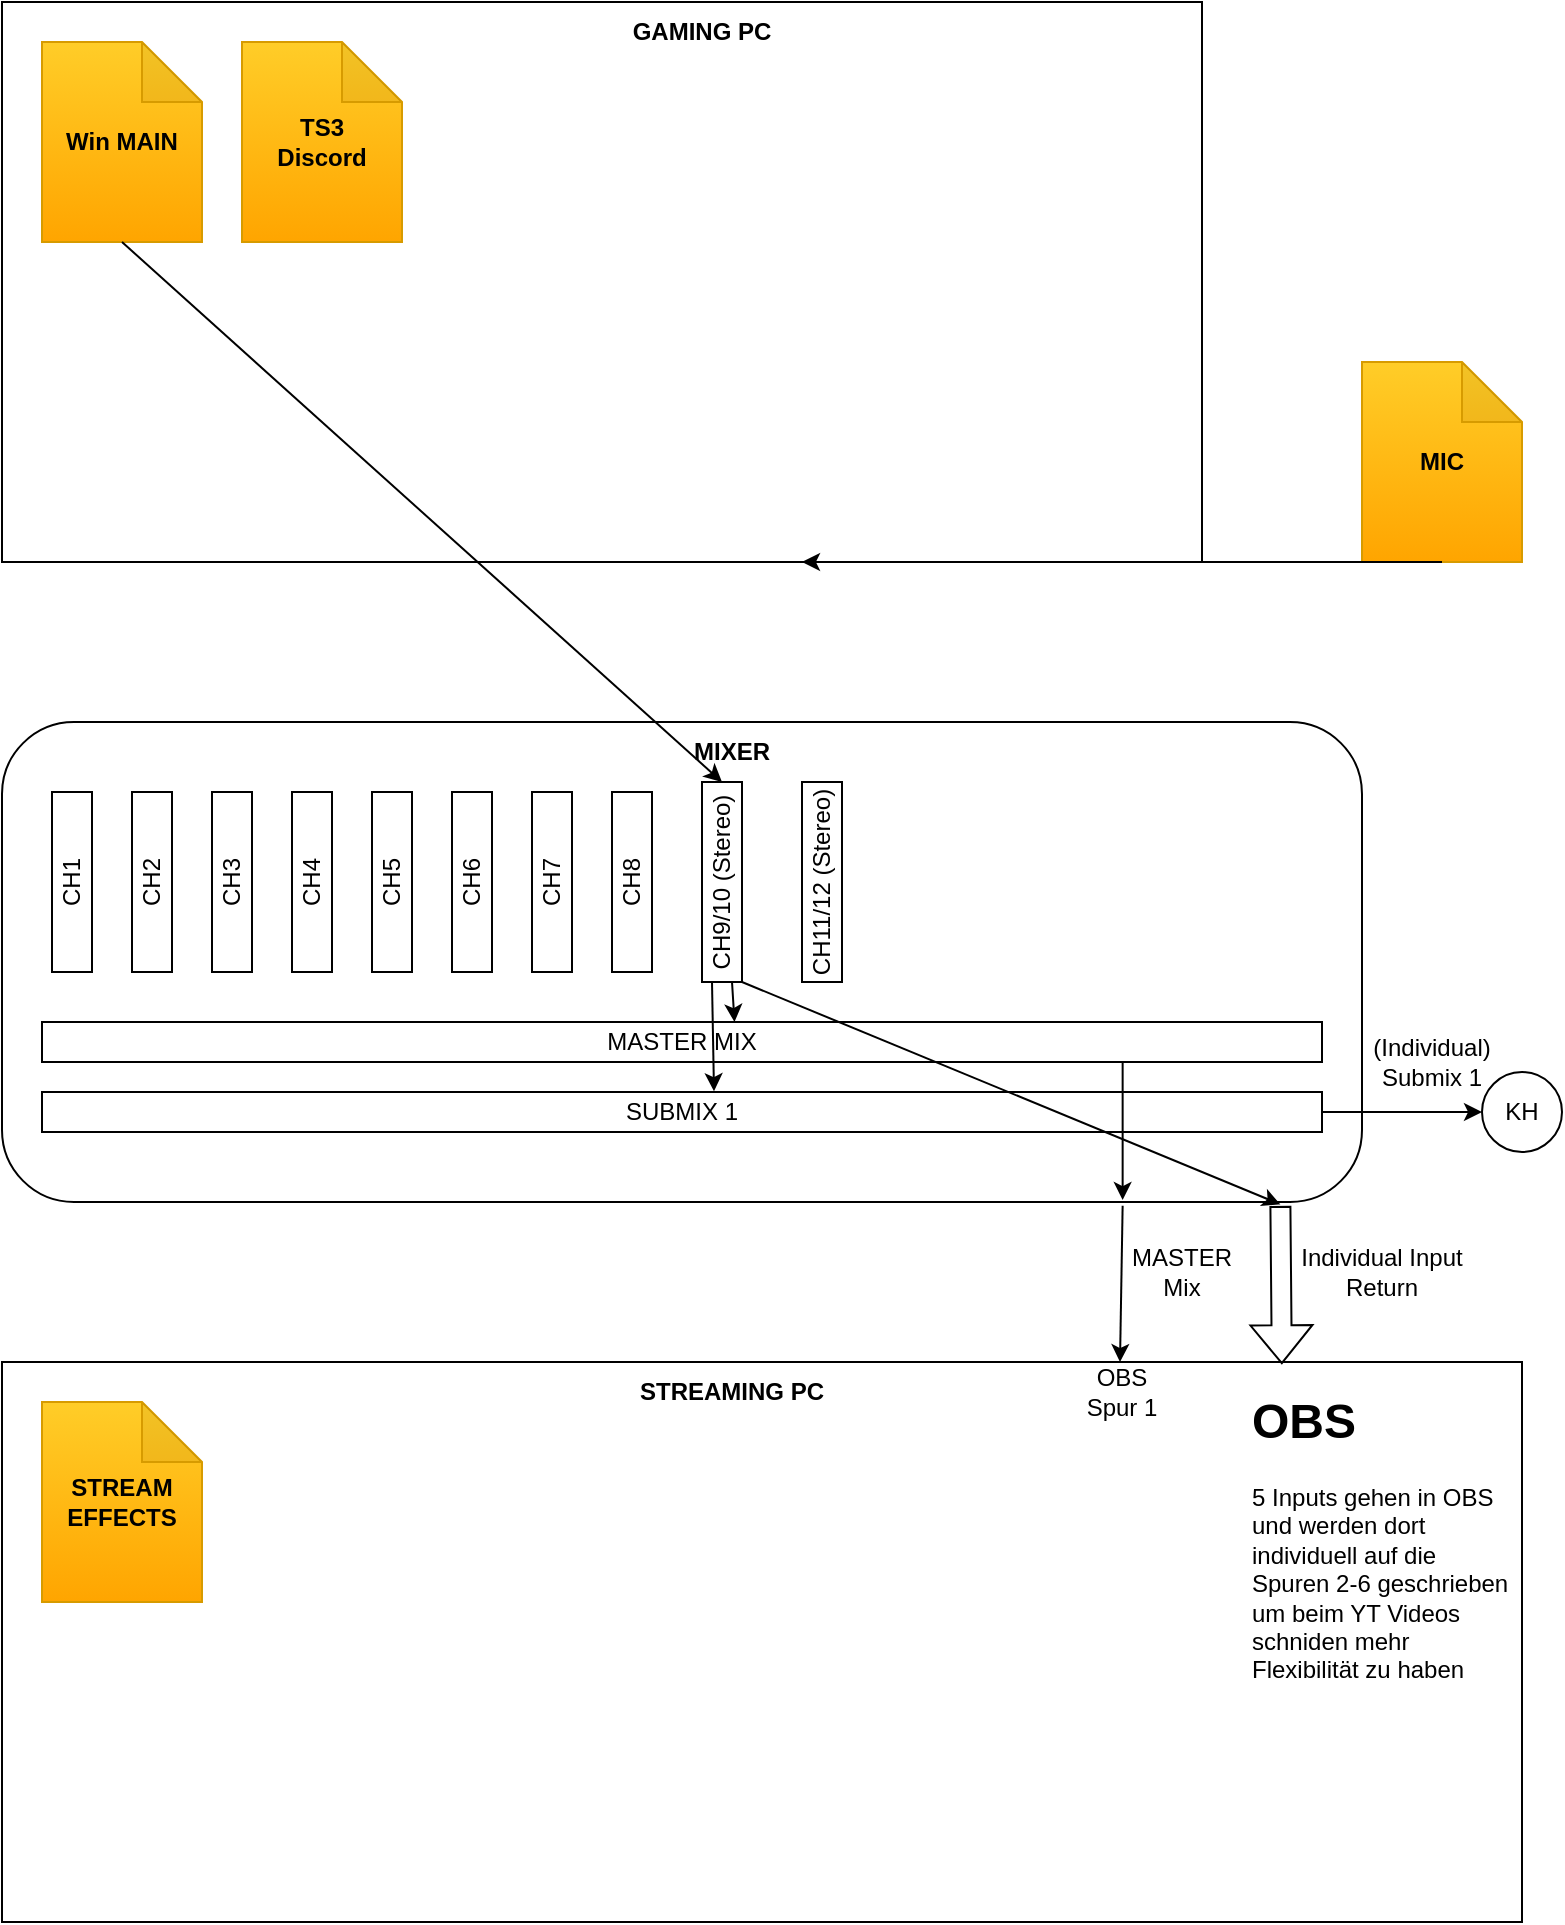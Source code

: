 <mxfile version="16.6.0" type="github">
  <diagram id="nAITRXOxQYgIMh2aRWDa" name="Page-1">
    <mxGraphModel dx="751" dy="275" grid="1" gridSize="10" guides="1" tooltips="1" connect="1" arrows="1" fold="1" page="1" pageScale="1" pageWidth="827" pageHeight="1169" math="0" shadow="0">
      <root>
        <mxCell id="0" />
        <mxCell id="1" parent="0" />
        <mxCell id="l_2UNXWWoVPSc3BDSIuR-1" value="" style="rounded=0;whiteSpace=wrap;html=1;" parent="1" vertex="1">
          <mxGeometry x="40" y="40" width="600" height="280" as="geometry" />
        </mxCell>
        <mxCell id="l_2UNXWWoVPSc3BDSIuR-2" value="&lt;b&gt;Win MAIN&lt;/b&gt;" style="shape=note;whiteSpace=wrap;html=1;backgroundOutline=1;darkOpacity=0.05;fillColor=#ffcd28;gradientColor=#ffa500;strokeColor=#d79b00;" parent="1" vertex="1">
          <mxGeometry x="60" y="60" width="80" height="100" as="geometry" />
        </mxCell>
        <mxCell id="l_2UNXWWoVPSc3BDSIuR-3" value="" style="rounded=0;whiteSpace=wrap;html=1;" parent="1" vertex="1">
          <mxGeometry x="40" y="720" width="760" height="280" as="geometry" />
        </mxCell>
        <mxCell id="l_2UNXWWoVPSc3BDSIuR-4" value="&lt;b&gt;GAMING PC&lt;/b&gt;" style="text;html=1;strokeColor=none;fillColor=none;align=center;verticalAlign=middle;whiteSpace=wrap;rounded=0;" parent="1" vertex="1">
          <mxGeometry x="350" y="40" width="80" height="30" as="geometry" />
        </mxCell>
        <mxCell id="l_2UNXWWoVPSc3BDSIuR-5" value="&lt;b&gt;TS3&lt;br&gt;Discord&lt;/b&gt;" style="shape=note;whiteSpace=wrap;html=1;backgroundOutline=1;darkOpacity=0.05;fillColor=#ffcd28;gradientColor=#ffa500;strokeColor=#d79b00;" parent="1" vertex="1">
          <mxGeometry x="160" y="60" width="80" height="100" as="geometry" />
        </mxCell>
        <mxCell id="l_2UNXWWoVPSc3BDSIuR-6" value="&lt;b&gt;STREAMING PC&lt;br&gt;&lt;/b&gt;" style="text;html=1;strokeColor=none;fillColor=none;align=center;verticalAlign=middle;whiteSpace=wrap;rounded=0;" parent="1" vertex="1">
          <mxGeometry x="350" y="720" width="110" height="30" as="geometry" />
        </mxCell>
        <mxCell id="l_2UNXWWoVPSc3BDSIuR-8" value="&lt;b&gt;STREAM EFFECTS&lt;/b&gt;" style="shape=note;whiteSpace=wrap;html=1;backgroundOutline=1;darkOpacity=0.05;fillColor=#ffcd28;gradientColor=#ffa500;strokeColor=#d79b00;" parent="1" vertex="1">
          <mxGeometry x="60" y="740" width="80" height="100" as="geometry" />
        </mxCell>
        <mxCell id="l_2UNXWWoVPSc3BDSIuR-9" value="" style="rounded=1;whiteSpace=wrap;html=1;" parent="1" vertex="1">
          <mxGeometry x="40" y="400" width="680" height="240" as="geometry" />
        </mxCell>
        <mxCell id="l_2UNXWWoVPSc3BDSIuR-10" value="&lt;b&gt;MIXER&lt;/b&gt;" style="text;html=1;strokeColor=none;fillColor=none;align=center;verticalAlign=middle;whiteSpace=wrap;rounded=0;" parent="1" vertex="1">
          <mxGeometry x="350" y="400" width="110" height="30" as="geometry" />
        </mxCell>
        <mxCell id="l_2UNXWWoVPSc3BDSIuR-11" value="" style="shape=flexArrow;endArrow=classic;html=1;rounded=0;exitX=0.94;exitY=1.008;exitDx=0;exitDy=0;exitPerimeter=0;entryX=0.842;entryY=0.004;entryDx=0;entryDy=0;entryPerimeter=0;" parent="1" source="l_2UNXWWoVPSc3BDSIuR-9" target="l_2UNXWWoVPSc3BDSIuR-3" edge="1">
          <mxGeometry width="50" height="50" relative="1" as="geometry">
            <mxPoint x="390" y="540" as="sourcePoint" />
            <mxPoint x="440" y="490" as="targetPoint" />
          </mxGeometry>
        </mxCell>
        <mxCell id="l_2UNXWWoVPSc3BDSIuR-12" value="Individual Input Return" style="text;html=1;strokeColor=none;fillColor=none;align=center;verticalAlign=middle;whiteSpace=wrap;rounded=0;" parent="1" vertex="1">
          <mxGeometry x="675" y="660" width="110" height="30" as="geometry" />
        </mxCell>
        <mxCell id="l_2UNXWWoVPSc3BDSIuR-13" value="&lt;h1&gt;OBS&lt;/h1&gt;&lt;p&gt;5 Inputs gehen in OBS und werden dort individuell auf die Spuren 2-6 geschrieben um beim YT Videos&amp;nbsp; schniden mehr Flexibilität zu haben&lt;br&gt;&lt;/p&gt;" style="text;html=1;strokeColor=none;fillColor=none;spacing=5;spacingTop=-20;whiteSpace=wrap;overflow=hidden;rounded=0;" parent="1" vertex="1">
          <mxGeometry x="660" y="730" width="140" height="170" as="geometry" />
        </mxCell>
        <mxCell id="l_2UNXWWoVPSc3BDSIuR-14" value="" style="endArrow=classic;html=1;rounded=0;exitX=0.824;exitY=1.008;exitDx=0;exitDy=0;exitPerimeter=0;" parent="1" source="l_2UNXWWoVPSc3BDSIuR-9" edge="1">
          <mxGeometry width="50" height="50" relative="1" as="geometry">
            <mxPoint x="390" y="540" as="sourcePoint" />
            <mxPoint x="599" y="720" as="targetPoint" />
          </mxGeometry>
        </mxCell>
        <mxCell id="l_2UNXWWoVPSc3BDSIuR-16" value="&lt;div&gt;MASTER&lt;/div&gt;&lt;div&gt;Mix&lt;br&gt;&lt;/div&gt;" style="text;html=1;strokeColor=none;fillColor=none;align=center;verticalAlign=middle;whiteSpace=wrap;rounded=0;" parent="1" vertex="1">
          <mxGeometry x="600" y="660" width="60" height="30" as="geometry" />
        </mxCell>
        <mxCell id="l_2UNXWWoVPSc3BDSIuR-17" value="&lt;div&gt;OBS&lt;/div&gt;&lt;div&gt;Spur 1&lt;br&gt;&lt;/div&gt;" style="text;html=1;strokeColor=none;fillColor=none;align=center;verticalAlign=middle;whiteSpace=wrap;rounded=0;" parent="1" vertex="1">
          <mxGeometry x="570" y="720" width="60" height="30" as="geometry" />
        </mxCell>
        <mxCell id="l_2UNXWWoVPSc3BDSIuR-18" value="" style="endArrow=classic;html=1;rounded=0;exitX=1;exitY=0.5;exitDx=0;exitDy=0;entryX=0;entryY=0.5;entryDx=0;entryDy=0;" parent="1" source="pOUxotwssDYUm1VHsIGz-5" target="l_2UNXWWoVPSc3BDSIuR-22" edge="1">
          <mxGeometry width="50" height="50" relative="1" as="geometry">
            <mxPoint x="510" y="740" as="sourcePoint" />
            <mxPoint x="770" y="561" as="targetPoint" />
          </mxGeometry>
        </mxCell>
        <mxCell id="l_2UNXWWoVPSc3BDSIuR-21" value="(Individual) Submix 1" style="text;html=1;strokeColor=none;fillColor=none;align=center;verticalAlign=middle;whiteSpace=wrap;rounded=0;" parent="1" vertex="1">
          <mxGeometry x="725" y="555" width="60" height="30" as="geometry" />
        </mxCell>
        <mxCell id="l_2UNXWWoVPSc3BDSIuR-22" value="KH" style="ellipse;whiteSpace=wrap;html=1;" parent="1" vertex="1">
          <mxGeometry x="780" y="575" width="40" height="40" as="geometry" />
        </mxCell>
        <mxCell id="pOUxotwssDYUm1VHsIGz-2" value="" style="endArrow=classic;html=1;rounded=0;exitX=0.5;exitY=1;exitDx=0;exitDy=0;exitPerimeter=0;entryX=0.5;entryY=1;entryDx=0;entryDy=0;startArrow=none;" edge="1" parent="1" source="pOUxotwssDYUm1VHsIGz-17" target="l_2UNXWWoVPSc3BDSIuR-10">
          <mxGeometry width="50" height="50" relative="1" as="geometry">
            <mxPoint x="390" y="420" as="sourcePoint" />
            <mxPoint x="100" y="370" as="targetPoint" />
          </mxGeometry>
        </mxCell>
        <mxCell id="pOUxotwssDYUm1VHsIGz-3" value="CH1" style="rounded=0;whiteSpace=wrap;html=1;rotation=-90;" vertex="1" parent="1">
          <mxGeometry x="30" y="470" width="90" height="20" as="geometry" />
        </mxCell>
        <mxCell id="pOUxotwssDYUm1VHsIGz-4" value="MASTER MIX" style="rounded=0;whiteSpace=wrap;html=1;" vertex="1" parent="1">
          <mxGeometry x="60" y="550" width="640" height="20" as="geometry" />
        </mxCell>
        <mxCell id="pOUxotwssDYUm1VHsIGz-5" value="SUBMIX 1" style="rounded=0;whiteSpace=wrap;html=1;" vertex="1" parent="1">
          <mxGeometry x="60" y="585" width="640" height="20" as="geometry" />
        </mxCell>
        <mxCell id="pOUxotwssDYUm1VHsIGz-6" value="&lt;b&gt;MIC&lt;/b&gt;" style="shape=note;whiteSpace=wrap;html=1;backgroundOutline=1;darkOpacity=0.05;fillColor=#ffcd28;gradientColor=#ffa500;strokeColor=#d79b00;" vertex="1" parent="1">
          <mxGeometry x="720" y="220" width="80" height="100" as="geometry" />
        </mxCell>
        <mxCell id="pOUxotwssDYUm1VHsIGz-7" value="" style="endArrow=classic;html=1;rounded=0;exitX=0.5;exitY=1;exitDx=0;exitDy=0;exitPerimeter=0;" edge="1" parent="1" source="pOUxotwssDYUm1VHsIGz-6">
          <mxGeometry width="50" height="50" relative="1" as="geometry">
            <mxPoint x="390" y="370" as="sourcePoint" />
            <mxPoint x="440" y="320" as="targetPoint" />
          </mxGeometry>
        </mxCell>
        <mxCell id="pOUxotwssDYUm1VHsIGz-8" value="&lt;div&gt;CH2&lt;/div&gt;" style="rounded=0;whiteSpace=wrap;html=1;rotation=-90;" vertex="1" parent="1">
          <mxGeometry x="70" y="470" width="90" height="20" as="geometry" />
        </mxCell>
        <mxCell id="pOUxotwssDYUm1VHsIGz-9" value="CH4" style="rounded=0;whiteSpace=wrap;html=1;rotation=-90;" vertex="1" parent="1">
          <mxGeometry x="150" y="470" width="90" height="20" as="geometry" />
        </mxCell>
        <mxCell id="pOUxotwssDYUm1VHsIGz-10" value="CH6" style="rounded=0;whiteSpace=wrap;html=1;rotation=-90;" vertex="1" parent="1">
          <mxGeometry x="230" y="470" width="90" height="20" as="geometry" />
        </mxCell>
        <mxCell id="pOUxotwssDYUm1VHsIGz-11" value="CH3" style="rounded=0;whiteSpace=wrap;html=1;rotation=-90;" vertex="1" parent="1">
          <mxGeometry x="110" y="470" width="90" height="20" as="geometry" />
        </mxCell>
        <mxCell id="pOUxotwssDYUm1VHsIGz-12" value="&lt;div&gt;CH5&lt;/div&gt;" style="rounded=0;whiteSpace=wrap;html=1;rotation=-90;" vertex="1" parent="1">
          <mxGeometry x="190" y="470" width="90" height="20" as="geometry" />
        </mxCell>
        <mxCell id="pOUxotwssDYUm1VHsIGz-15" value="&lt;div&gt;CH7&lt;/div&gt;" style="rounded=0;whiteSpace=wrap;html=1;rotation=-90;" vertex="1" parent="1">
          <mxGeometry x="270" y="470" width="90" height="20" as="geometry" />
        </mxCell>
        <mxCell id="pOUxotwssDYUm1VHsIGz-16" value="CH8" style="rounded=0;whiteSpace=wrap;html=1;rotation=-90;" vertex="1" parent="1">
          <mxGeometry x="310" y="470" width="90" height="20" as="geometry" />
        </mxCell>
        <mxCell id="pOUxotwssDYUm1VHsIGz-18" value="&lt;div&gt;CH11/12 (Stereo)&lt;/div&gt;" style="rounded=0;whiteSpace=wrap;html=1;rotation=-90;" vertex="1" parent="1">
          <mxGeometry x="400" y="470" width="100" height="20" as="geometry" />
        </mxCell>
        <mxCell id="pOUxotwssDYUm1VHsIGz-17" value="&lt;div&gt;CH9/10 (Stereo)&lt;/div&gt;" style="rounded=0;whiteSpace=wrap;html=1;rotation=-90;" vertex="1" parent="1">
          <mxGeometry x="350" y="470" width="100" height="20" as="geometry" />
        </mxCell>
        <mxCell id="pOUxotwssDYUm1VHsIGz-21" value="" style="endArrow=classic;html=1;rounded=0;exitX=0.5;exitY=1;exitDx=0;exitDy=0;exitPerimeter=0;entryX=1;entryY=0.5;entryDx=0;entryDy=0;" edge="1" parent="1" source="l_2UNXWWoVPSc3BDSIuR-2" target="pOUxotwssDYUm1VHsIGz-17">
          <mxGeometry width="50" height="50" relative="1" as="geometry">
            <mxPoint x="390" y="370" as="sourcePoint" />
            <mxPoint x="440" y="320" as="targetPoint" />
          </mxGeometry>
        </mxCell>
        <mxCell id="pOUxotwssDYUm1VHsIGz-22" value="" style="endArrow=classic;html=1;rounded=0;exitX=0;exitY=0.75;exitDx=0;exitDy=0;entryX=0.541;entryY=0.001;entryDx=0;entryDy=0;entryPerimeter=0;" edge="1" parent="1" source="pOUxotwssDYUm1VHsIGz-17" target="pOUxotwssDYUm1VHsIGz-4">
          <mxGeometry width="50" height="50" relative="1" as="geometry">
            <mxPoint x="390" y="370" as="sourcePoint" />
            <mxPoint x="440" y="320" as="targetPoint" />
          </mxGeometry>
        </mxCell>
        <mxCell id="pOUxotwssDYUm1VHsIGz-23" value="" style="endArrow=classic;html=1;rounded=0;exitX=0;exitY=0.25;exitDx=0;exitDy=0;entryX=0.525;entryY=-0.019;entryDx=0;entryDy=0;entryPerimeter=0;" edge="1" parent="1" source="pOUxotwssDYUm1VHsIGz-17" target="pOUxotwssDYUm1VHsIGz-5">
          <mxGeometry width="50" height="50" relative="1" as="geometry">
            <mxPoint x="470" y="510" as="sourcePoint" />
            <mxPoint x="520" y="460" as="targetPoint" />
          </mxGeometry>
        </mxCell>
        <mxCell id="pOUxotwssDYUm1VHsIGz-24" value="" style="endArrow=classic;html=1;rounded=0;exitX=0;exitY=1;exitDx=0;exitDy=0;entryX=0.94;entryY=1.005;entryDx=0;entryDy=0;entryPerimeter=0;" edge="1" parent="1" source="pOUxotwssDYUm1VHsIGz-17" target="l_2UNXWWoVPSc3BDSIuR-9">
          <mxGeometry width="50" height="50" relative="1" as="geometry">
            <mxPoint x="520" y="530" as="sourcePoint" />
            <mxPoint x="570" y="480" as="targetPoint" />
          </mxGeometry>
        </mxCell>
        <mxCell id="pOUxotwssDYUm1VHsIGz-25" value="" style="endArrow=classic;html=1;rounded=0;exitX=0.824;exitY=0.708;exitDx=0;exitDy=0;exitPerimeter=0;entryX=0.824;entryY=0.996;entryDx=0;entryDy=0;entryPerimeter=0;" edge="1" parent="1" source="l_2UNXWWoVPSc3BDSIuR-9" target="l_2UNXWWoVPSc3BDSIuR-9">
          <mxGeometry width="50" height="50" relative="1" as="geometry">
            <mxPoint x="530" y="650" as="sourcePoint" />
            <mxPoint x="580" y="600" as="targetPoint" />
          </mxGeometry>
        </mxCell>
      </root>
    </mxGraphModel>
  </diagram>
</mxfile>
